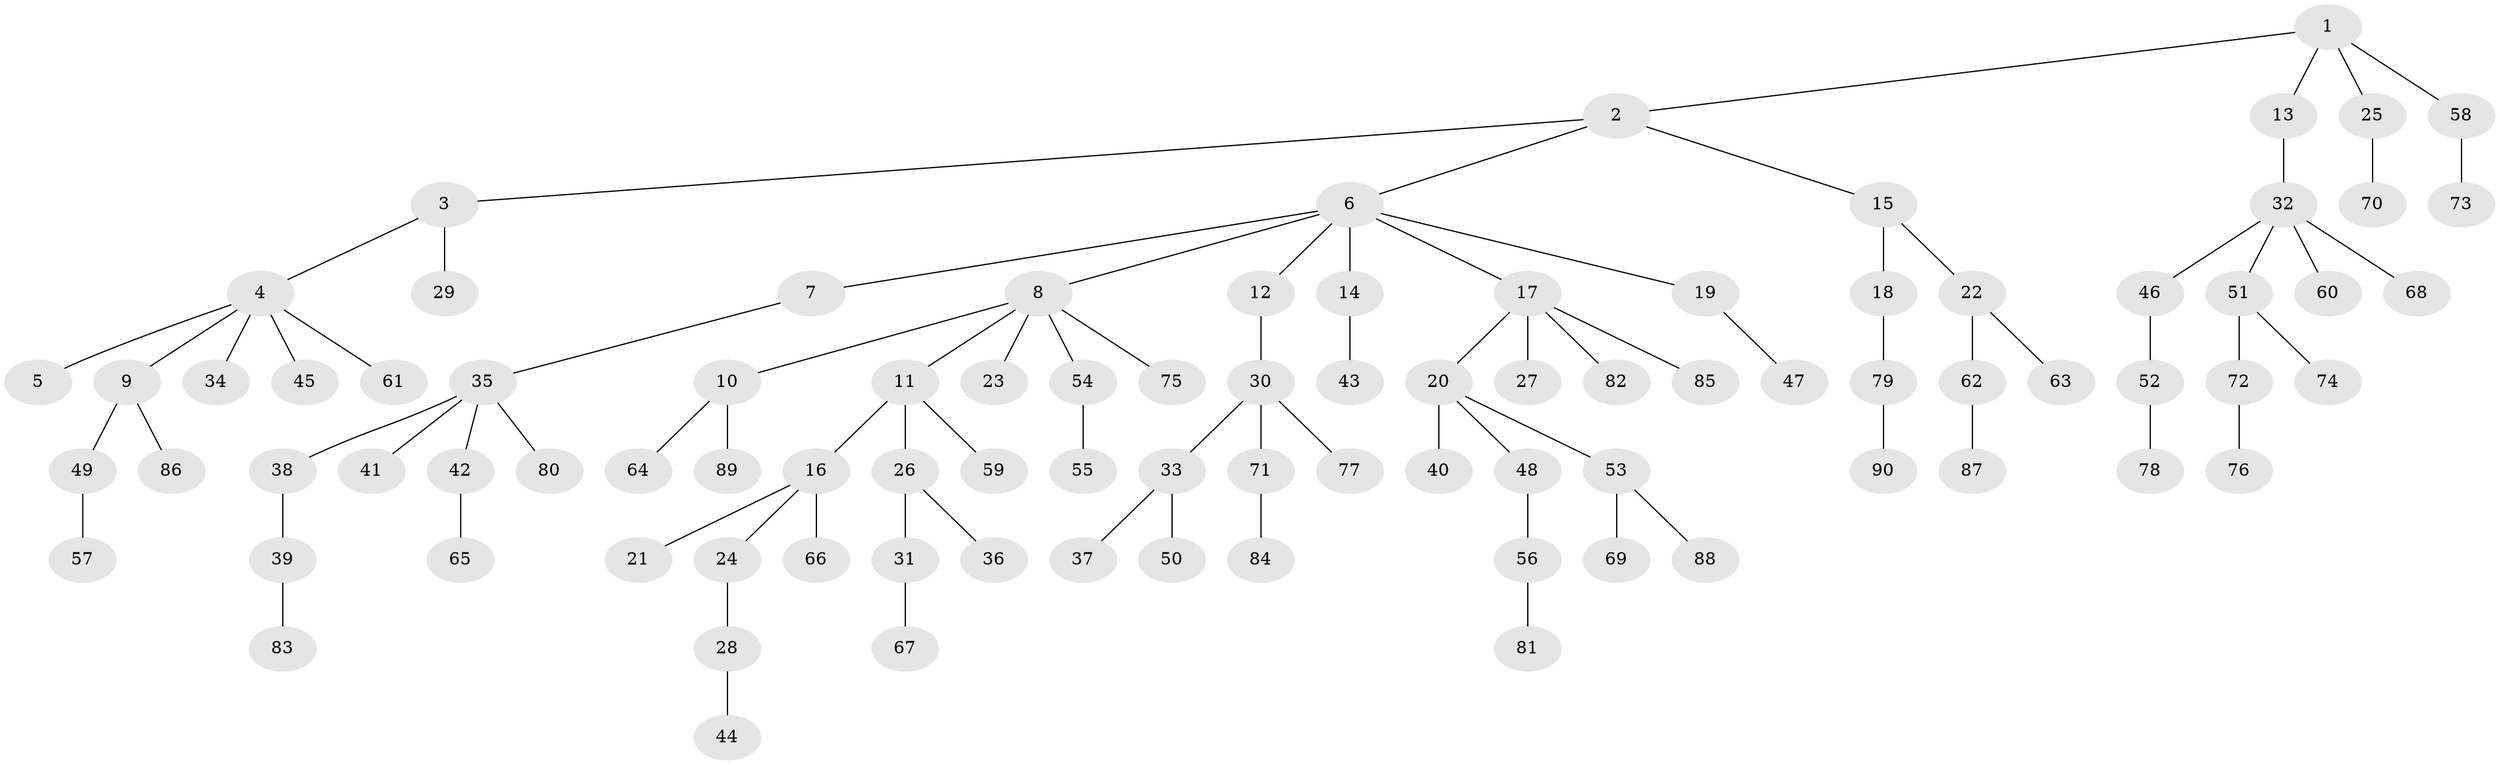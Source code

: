// original degree distribution, {4: 0.053691275167785234, 5: 0.040268456375838924, 7: 0.013422818791946308, 2: 0.2348993288590604, 8: 0.006711409395973154, 3: 0.1342281879194631, 6: 0.006711409395973154, 1: 0.5100671140939598}
// Generated by graph-tools (version 1.1) at 2025/51/03/04/25 22:51:56]
// undirected, 90 vertices, 89 edges
graph export_dot {
  node [color=gray90,style=filled];
  1;
  2;
  3;
  4;
  5;
  6;
  7;
  8;
  9;
  10;
  11;
  12;
  13;
  14;
  15;
  16;
  17;
  18;
  19;
  20;
  21;
  22;
  23;
  24;
  25;
  26;
  27;
  28;
  29;
  30;
  31;
  32;
  33;
  34;
  35;
  36;
  37;
  38;
  39;
  40;
  41;
  42;
  43;
  44;
  45;
  46;
  47;
  48;
  49;
  50;
  51;
  52;
  53;
  54;
  55;
  56;
  57;
  58;
  59;
  60;
  61;
  62;
  63;
  64;
  65;
  66;
  67;
  68;
  69;
  70;
  71;
  72;
  73;
  74;
  75;
  76;
  77;
  78;
  79;
  80;
  81;
  82;
  83;
  84;
  85;
  86;
  87;
  88;
  89;
  90;
  1 -- 2 [weight=1.0];
  1 -- 13 [weight=1.0];
  1 -- 25 [weight=1.0];
  1 -- 58 [weight=1.0];
  2 -- 3 [weight=1.0];
  2 -- 6 [weight=1.0];
  2 -- 15 [weight=1.0];
  3 -- 4 [weight=1.0];
  3 -- 29 [weight=1.0];
  4 -- 5 [weight=1.0];
  4 -- 9 [weight=1.0];
  4 -- 34 [weight=1.0];
  4 -- 45 [weight=1.0];
  4 -- 61 [weight=1.0];
  6 -- 7 [weight=1.0];
  6 -- 8 [weight=1.0];
  6 -- 12 [weight=1.0];
  6 -- 14 [weight=1.0];
  6 -- 17 [weight=1.0];
  6 -- 19 [weight=1.0];
  7 -- 35 [weight=1.0];
  8 -- 10 [weight=1.0];
  8 -- 11 [weight=1.0];
  8 -- 23 [weight=1.0];
  8 -- 54 [weight=1.0];
  8 -- 75 [weight=1.0];
  9 -- 49 [weight=1.0];
  9 -- 86 [weight=1.0];
  10 -- 64 [weight=1.0];
  10 -- 89 [weight=1.0];
  11 -- 16 [weight=1.0];
  11 -- 26 [weight=1.0];
  11 -- 59 [weight=1.0];
  12 -- 30 [weight=1.0];
  13 -- 32 [weight=1.0];
  14 -- 43 [weight=2.0];
  15 -- 18 [weight=1.0];
  15 -- 22 [weight=1.0];
  16 -- 21 [weight=1.0];
  16 -- 24 [weight=1.0];
  16 -- 66 [weight=1.0];
  17 -- 20 [weight=1.0];
  17 -- 27 [weight=1.0];
  17 -- 82 [weight=1.0];
  17 -- 85 [weight=1.0];
  18 -- 79 [weight=1.0];
  19 -- 47 [weight=1.0];
  20 -- 40 [weight=2.0];
  20 -- 48 [weight=1.0];
  20 -- 53 [weight=1.0];
  22 -- 62 [weight=1.0];
  22 -- 63 [weight=1.0];
  24 -- 28 [weight=1.0];
  25 -- 70 [weight=1.0];
  26 -- 31 [weight=1.0];
  26 -- 36 [weight=1.0];
  28 -- 44 [weight=1.0];
  30 -- 33 [weight=1.0];
  30 -- 71 [weight=1.0];
  30 -- 77 [weight=1.0];
  31 -- 67 [weight=1.0];
  32 -- 46 [weight=1.0];
  32 -- 51 [weight=1.0];
  32 -- 60 [weight=1.0];
  32 -- 68 [weight=2.0];
  33 -- 37 [weight=1.0];
  33 -- 50 [weight=1.0];
  35 -- 38 [weight=1.0];
  35 -- 41 [weight=1.0];
  35 -- 42 [weight=1.0];
  35 -- 80 [weight=1.0];
  38 -- 39 [weight=1.0];
  39 -- 83 [weight=1.0];
  42 -- 65 [weight=1.0];
  46 -- 52 [weight=1.0];
  48 -- 56 [weight=1.0];
  49 -- 57 [weight=1.0];
  51 -- 72 [weight=1.0];
  51 -- 74 [weight=1.0];
  52 -- 78 [weight=1.0];
  53 -- 69 [weight=1.0];
  53 -- 88 [weight=1.0];
  54 -- 55 [weight=1.0];
  56 -- 81 [weight=1.0];
  58 -- 73 [weight=1.0];
  62 -- 87 [weight=1.0];
  71 -- 84 [weight=1.0];
  72 -- 76 [weight=1.0];
  79 -- 90 [weight=1.0];
}

